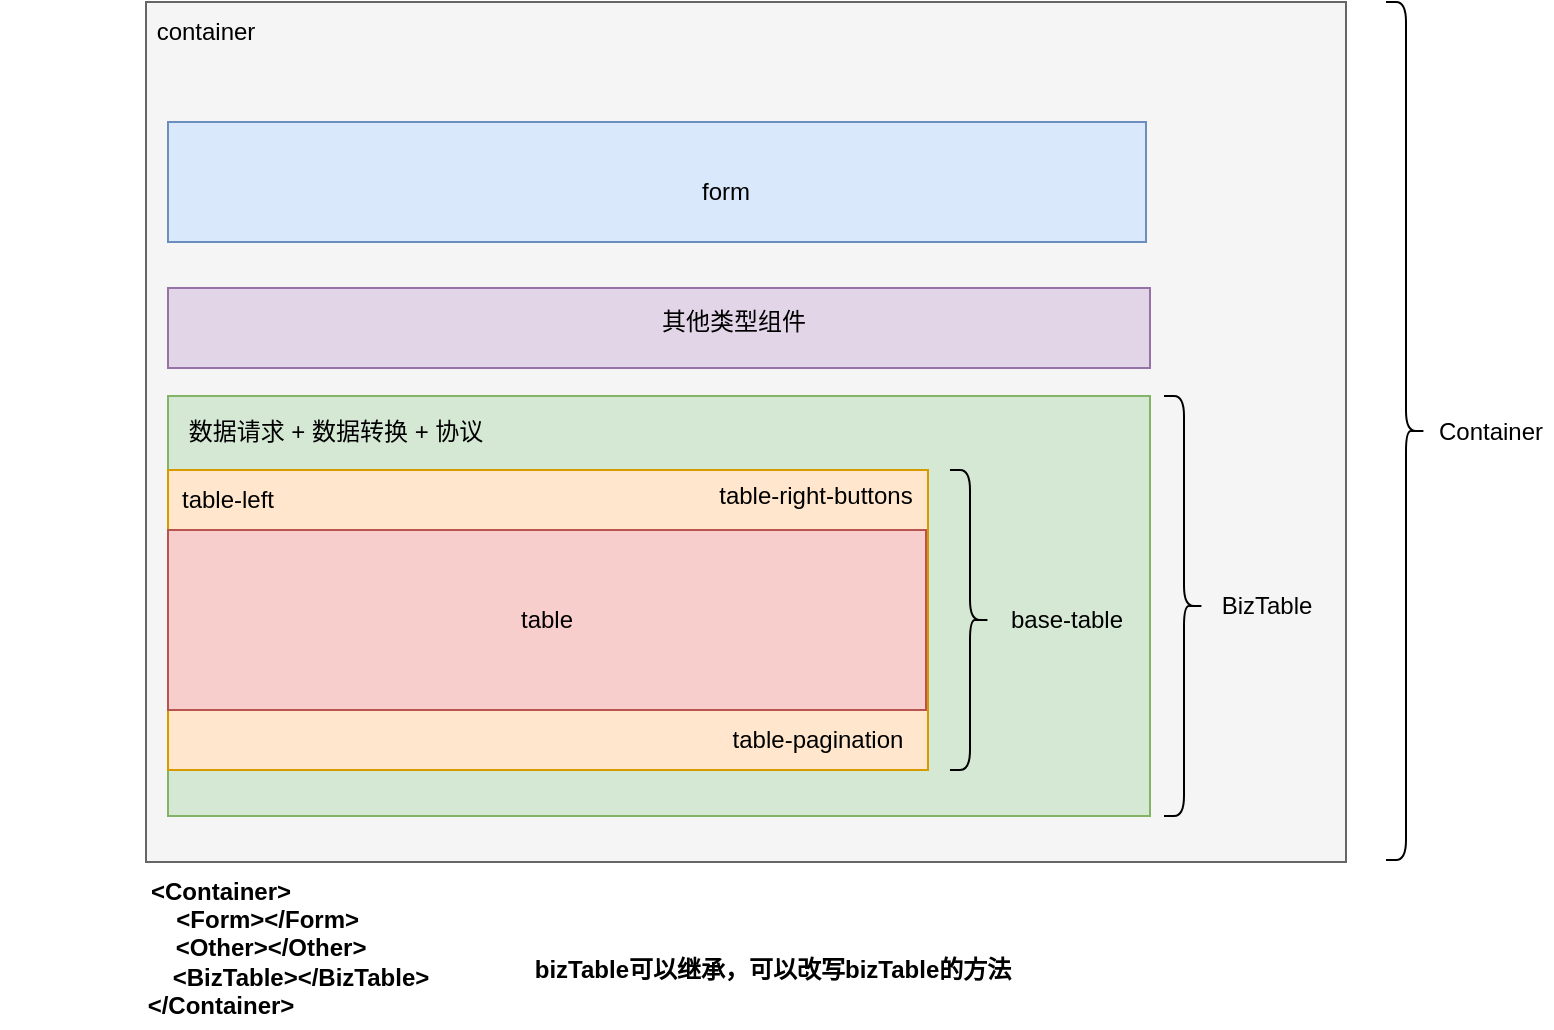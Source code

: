 <mxfile version="16.6.3" type="github">
  <diagram id="7HvGK_0wVV0udJGBjJnY" name="Page-1">
    <mxGraphModel dx="1966" dy="644" grid="0" gridSize="10" guides="1" tooltips="1" connect="1" arrows="1" fold="1" page="1" pageScale="1" pageWidth="827" pageHeight="2269" background="none" math="0" shadow="0">
      <root>
        <object label="" id="0">
          <mxCell />
        </object>
        <mxCell id="1" parent="0" />
        <mxCell id="UPWcJN7_IDx27hmjp3y5-1" value="" style="rounded=0;whiteSpace=wrap;html=1;fillColor=#f5f5f5;strokeColor=#666666;fontColor=#333333;" vertex="1" parent="1">
          <mxGeometry x="40" y="80" width="600" height="430" as="geometry" />
        </mxCell>
        <mxCell id="UPWcJN7_IDx27hmjp3y5-2" value="container" style="text;html=1;strokeColor=none;fillColor=none;align=center;verticalAlign=middle;whiteSpace=wrap;rounded=0;" vertex="1" parent="1">
          <mxGeometry x="40" y="80" width="60" height="30" as="geometry" />
        </mxCell>
        <mxCell id="UPWcJN7_IDx27hmjp3y5-3" value="" style="rounded=0;whiteSpace=wrap;html=1;fillColor=#dae8fc;strokeColor=#6c8ebf;" vertex="1" parent="1">
          <mxGeometry x="51" y="140" width="489" height="60" as="geometry" />
        </mxCell>
        <mxCell id="UPWcJN7_IDx27hmjp3y5-4" value="form" style="text;html=1;strokeColor=none;fillColor=none;align=center;verticalAlign=middle;whiteSpace=wrap;rounded=0;" vertex="1" parent="1">
          <mxGeometry x="300" y="160" width="60" height="30" as="geometry" />
        </mxCell>
        <mxCell id="UPWcJN7_IDx27hmjp3y5-5" value="" style="rounded=0;whiteSpace=wrap;html=1;fillColor=#d5e8d4;strokeColor=#82b366;" vertex="1" parent="1">
          <mxGeometry x="51" y="277" width="491" height="210" as="geometry" />
        </mxCell>
        <mxCell id="UPWcJN7_IDx27hmjp3y5-6" value="数据请求 + 数据转换 + 协议" style="text;html=1;strokeColor=none;fillColor=none;align=center;verticalAlign=middle;whiteSpace=wrap;rounded=0;" vertex="1" parent="1">
          <mxGeometry x="50" y="280" width="170" height="30" as="geometry" />
        </mxCell>
        <mxCell id="UPWcJN7_IDx27hmjp3y5-7" value="" style="rounded=0;whiteSpace=wrap;html=1;fillColor=#ffe6cc;strokeColor=#d79b00;" vertex="1" parent="1">
          <mxGeometry x="51" y="314" width="380" height="150" as="geometry" />
        </mxCell>
        <mxCell id="UPWcJN7_IDx27hmjp3y5-8" value="table-left" style="text;html=1;strokeColor=none;fillColor=none;align=center;verticalAlign=middle;whiteSpace=wrap;rounded=0;" vertex="1" parent="1">
          <mxGeometry x="51" y="314" width="60" height="30" as="geometry" />
        </mxCell>
        <mxCell id="UPWcJN7_IDx27hmjp3y5-9" value="table-right-buttons" style="text;html=1;strokeColor=none;fillColor=none;align=center;verticalAlign=middle;whiteSpace=wrap;rounded=0;" vertex="1" parent="1">
          <mxGeometry x="320" y="312" width="110" height="30" as="geometry" />
        </mxCell>
        <mxCell id="UPWcJN7_IDx27hmjp3y5-10" value="table" style="rounded=0;whiteSpace=wrap;html=1;fillColor=#f8cecc;strokeColor=#b85450;" vertex="1" parent="1">
          <mxGeometry x="51" y="344" width="379" height="90" as="geometry" />
        </mxCell>
        <mxCell id="UPWcJN7_IDx27hmjp3y5-12" value="table-pagination" style="text;html=1;strokeColor=none;fillColor=none;align=center;verticalAlign=middle;whiteSpace=wrap;rounded=0;" vertex="1" parent="1">
          <mxGeometry x="321" y="434" width="110" height="30" as="geometry" />
        </mxCell>
        <mxCell id="UPWcJN7_IDx27hmjp3y5-14" value="" style="shape=curlyBracket;whiteSpace=wrap;html=1;rounded=1;flipH=1;" vertex="1" parent="1">
          <mxGeometry x="660" y="80" width="20" height="429" as="geometry" />
        </mxCell>
        <mxCell id="UPWcJN7_IDx27hmjp3y5-15" value="Container" style="text;html=1;align=center;verticalAlign=middle;resizable=0;points=[];autosize=1;strokeColor=none;fillColor=none;" vertex="1" parent="1">
          <mxGeometry x="681" y="286" width="62" height="18" as="geometry" />
        </mxCell>
        <mxCell id="UPWcJN7_IDx27hmjp3y5-17" value="" style="rounded=0;whiteSpace=wrap;html=1;fillColor=#e1d5e7;strokeColor=#9673a6;" vertex="1" parent="1">
          <mxGeometry x="51" y="223" width="491" height="40" as="geometry" />
        </mxCell>
        <mxCell id="UPWcJN7_IDx27hmjp3y5-18" value="其他类型组件" style="text;html=1;strokeColor=none;fillColor=none;align=center;verticalAlign=middle;whiteSpace=wrap;rounded=0;" vertex="1" parent="1">
          <mxGeometry x="294" y="225" width="80" height="30" as="geometry" />
        </mxCell>
        <mxCell id="UPWcJN7_IDx27hmjp3y5-19" value="&lt;b&gt;&amp;lt;Container&amp;gt;&lt;br&gt;&amp;nbsp; &amp;nbsp; &amp;nbsp; &amp;nbsp; &amp;nbsp; &amp;nbsp; &amp;nbsp; &amp;lt;Form&amp;gt;&amp;lt;/Form&amp;gt;&lt;br&gt;&amp;nbsp; &amp;nbsp; &amp;nbsp; &amp;nbsp; &amp;nbsp; &amp;nbsp; &amp;nbsp; &amp;nbsp;&amp;lt;Other&amp;gt;&amp;lt;/Other&amp;gt;&lt;br&gt;&amp;nbsp; &amp;nbsp; &amp;nbsp; &amp;nbsp; &amp;nbsp; &amp;nbsp; &amp;nbsp; &amp;nbsp; &amp;nbsp; &amp;nbsp; &amp;nbsp; &amp;nbsp; &amp;lt;BizTable&amp;gt;&amp;lt;/BizTable&amp;gt;&lt;br&gt;&amp;lt;/Container&amp;gt;&lt;/b&gt;" style="text;html=1;align=center;verticalAlign=middle;resizable=0;points=[];autosize=1;strokeColor=none;fillColor=none;" vertex="1" parent="1">
          <mxGeometry x="-33" y="513" width="220" height="80" as="geometry" />
        </mxCell>
        <mxCell id="UPWcJN7_IDx27hmjp3y5-20" value="" style="shape=curlyBracket;whiteSpace=wrap;html=1;rounded=1;flipH=1;" vertex="1" parent="1">
          <mxGeometry x="549" y="277" width="20" height="210" as="geometry" />
        </mxCell>
        <mxCell id="UPWcJN7_IDx27hmjp3y5-22" value="BizTable" style="text;html=1;align=center;verticalAlign=middle;resizable=0;points=[];autosize=1;strokeColor=none;fillColor=none;" vertex="1" parent="1">
          <mxGeometry x="572" y="373" width="55" height="18" as="geometry" />
        </mxCell>
        <mxCell id="UPWcJN7_IDx27hmjp3y5-23" value="" style="shape=curlyBracket;whiteSpace=wrap;html=1;rounded=1;flipH=1;" vertex="1" parent="1">
          <mxGeometry x="442" y="314" width="20" height="150" as="geometry" />
        </mxCell>
        <mxCell id="UPWcJN7_IDx27hmjp3y5-24" value="base-table" style="text;html=1;align=center;verticalAlign=middle;resizable=0;points=[];autosize=1;strokeColor=none;fillColor=none;" vertex="1" parent="1">
          <mxGeometry x="467" y="380" width="66" height="18" as="geometry" />
        </mxCell>
        <mxCell id="UPWcJN7_IDx27hmjp3y5-26" value="&lt;b&gt;bizTable可以继承，可以改写bizTable的方法&lt;/b&gt;" style="text;html=1;align=center;verticalAlign=middle;resizable=0;points=[];autosize=1;strokeColor=none;fillColor=none;" vertex="1" parent="1">
          <mxGeometry x="229" y="555" width="248" height="18" as="geometry" />
        </mxCell>
      </root>
    </mxGraphModel>
  </diagram>
</mxfile>
